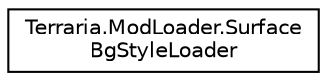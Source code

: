 digraph "Graphical Class Hierarchy"
{
 // LATEX_PDF_SIZE
  edge [fontname="Helvetica",fontsize="10",labelfontname="Helvetica",labelfontsize="10"];
  node [fontname="Helvetica",fontsize="10",shape=record];
  rankdir="LR";
  Node0 [label="Terraria.ModLoader.Surface\lBgStyleLoader",height=0.2,width=0.4,color="black", fillcolor="white", style="filled",URL="$class_terraria_1_1_mod_loader_1_1_surface_bg_style_loader.html",tooltip=" "];
}
